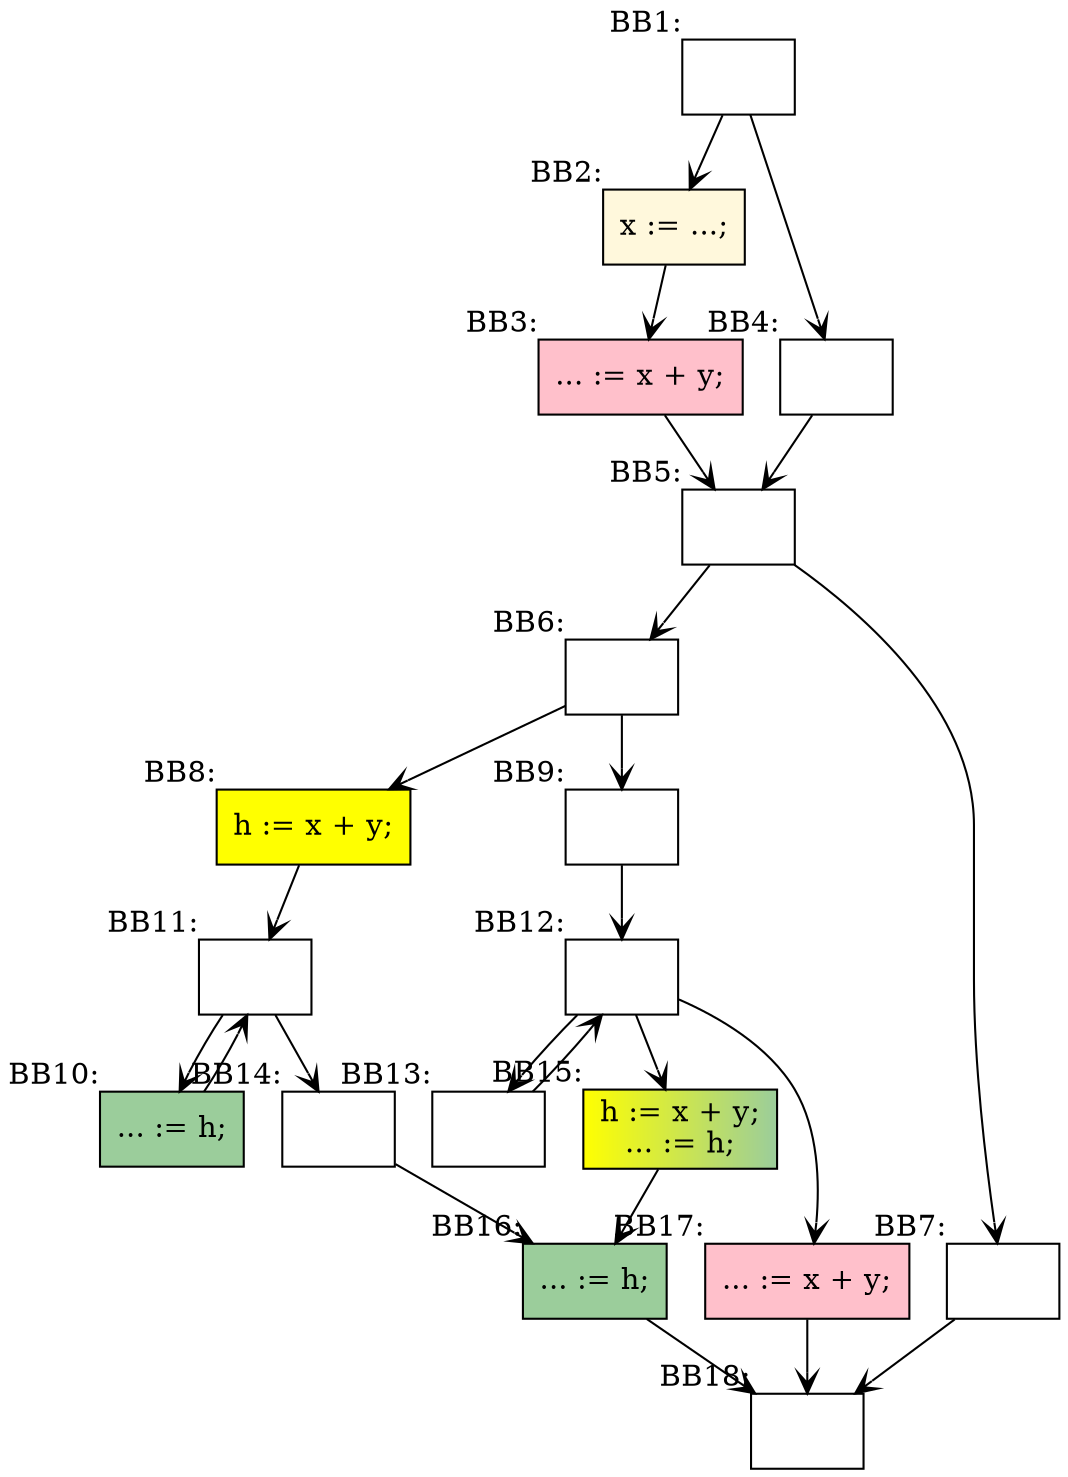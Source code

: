 digraph G {
	node[shape=box; color=black;];
	edge[arrowhead=open;];

	BB1 [label=""; xlabel="BB1:";];
	BB2 [label="x := ...;\n"; xlabel="BB2:"; fillcolor=cornsilk; style=filled;];
	BB3 [label="... := x + y;\n"; xlabel="BB3:"; fillcolor=pink; style=filled;];
	BB4 [label=""; xlabel="BB4:";];
	BB5 [label=""; xlabel="BB5:";];
	BB6 [label=""; xlabel="BB6:";];
	BB7 [label=""; xlabel="BB7:";];
	BB8 [label="h := x + y;\n"; xlabel="BB8:"; fillcolor=yellow; style=filled;];
	BB9 [label=""; xlabel="BB9:";];
	BB10 [label="... := h;\n"; xlabel="BB10:"; fillcolor=darkseagreen3; style=filled;];
	BB11 [label=""; xlabel="BB11:";];
	BB12 [label=""; xlabel="BB12:";];
	BB13 [label=""; xlabel="BB13:";];
	BB14 [label=""; xlabel="BB14:";];
	BB15 [label="h := x + y;\n... := h;\n"; xlabel="BB15:"; fillcolor="yellow:darkseagreen3"; style=filled;];
	BB16 [label="... := h;\n"; xlabel="BB16:"; fillcolor=darkseagreen3; style=filled;];
	BB17 [label="... := x + y;\n"; xlabel="BB17:"; fillcolor=pink; style=filled;];
	BB18 [label=""; xlabel="BB18:";];

	BB1->BB2;
	BB1->BB4;
	BB2->BB3;
	BB3->BB5;
	BB4->BB5;
	BB5->BB6;
	BB5->BB7;
	BB6->BB8;
	BB6->BB9;
	BB7->BB18;
	BB8->BB11;
	BB9->BB12;
	BB10->BB11;
	BB11->BB10;
	BB11->BB14;
	BB12->BB13;
	BB12->BB15;
	BB12->BB17;
	BB13->BB12;
	BB14->BB16;
	BB15->BB16;
	BB16->BB18;
	BB17->BB18;
}
